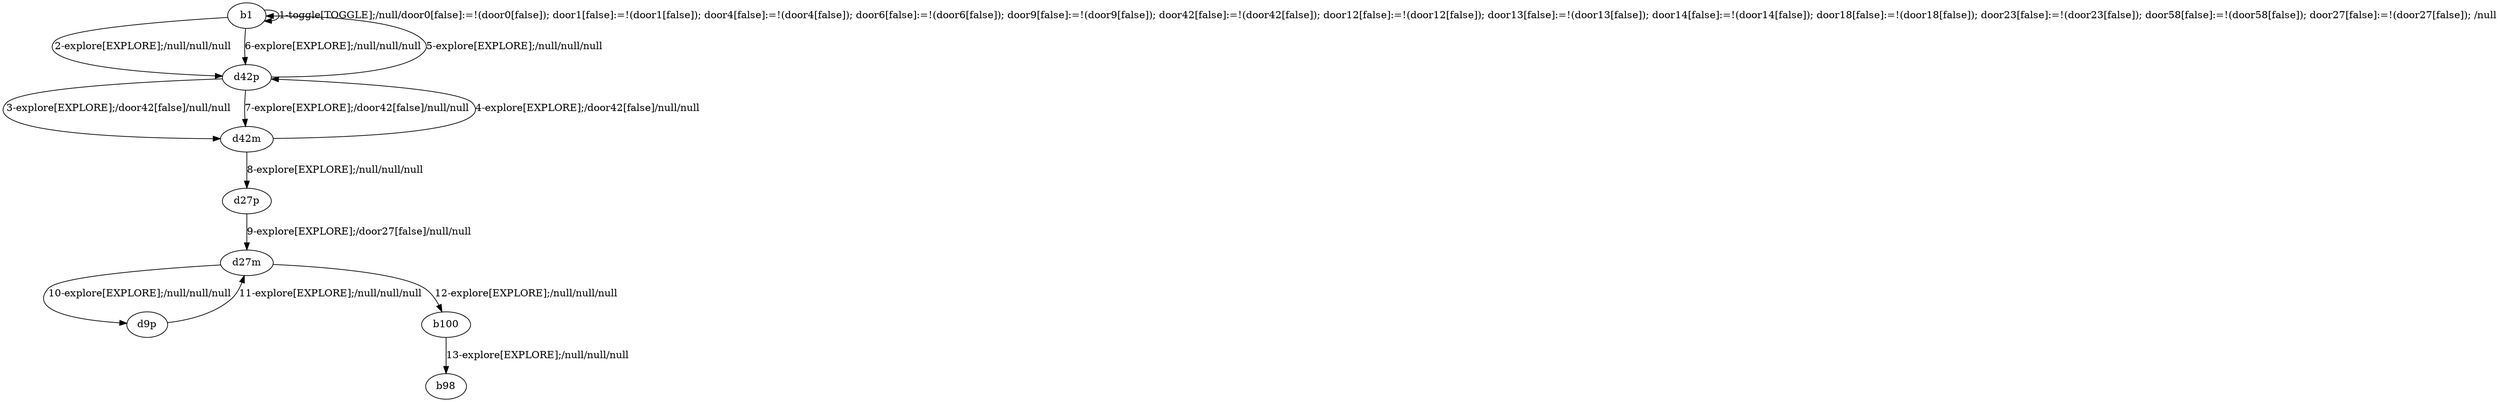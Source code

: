 # Total number of goals covered by this test: 2
# d27m --> d9p
# d9p --> d27m

digraph g {
"b1" -> "b1" [label = "1-toggle[TOGGLE];/null/door0[false]:=!(door0[false]); door1[false]:=!(door1[false]); door4[false]:=!(door4[false]); door6[false]:=!(door6[false]); door9[false]:=!(door9[false]); door42[false]:=!(door42[false]); door12[false]:=!(door12[false]); door13[false]:=!(door13[false]); door14[false]:=!(door14[false]); door18[false]:=!(door18[false]); door23[false]:=!(door23[false]); door58[false]:=!(door58[false]); door27[false]:=!(door27[false]); /null"];
"b1" -> "d42p" [label = "2-explore[EXPLORE];/null/null/null"];
"d42p" -> "d42m" [label = "3-explore[EXPLORE];/door42[false]/null/null"];
"d42m" -> "d42p" [label = "4-explore[EXPLORE];/door42[false]/null/null"];
"d42p" -> "b1" [label = "5-explore[EXPLORE];/null/null/null"];
"b1" -> "d42p" [label = "6-explore[EXPLORE];/null/null/null"];
"d42p" -> "d42m" [label = "7-explore[EXPLORE];/door42[false]/null/null"];
"d42m" -> "d27p" [label = "8-explore[EXPLORE];/null/null/null"];
"d27p" -> "d27m" [label = "9-explore[EXPLORE];/door27[false]/null/null"];
"d27m" -> "d9p" [label = "10-explore[EXPLORE];/null/null/null"];
"d9p" -> "d27m" [label = "11-explore[EXPLORE];/null/null/null"];
"d27m" -> "b100" [label = "12-explore[EXPLORE];/null/null/null"];
"b100" -> "b98" [label = "13-explore[EXPLORE];/null/null/null"];
}